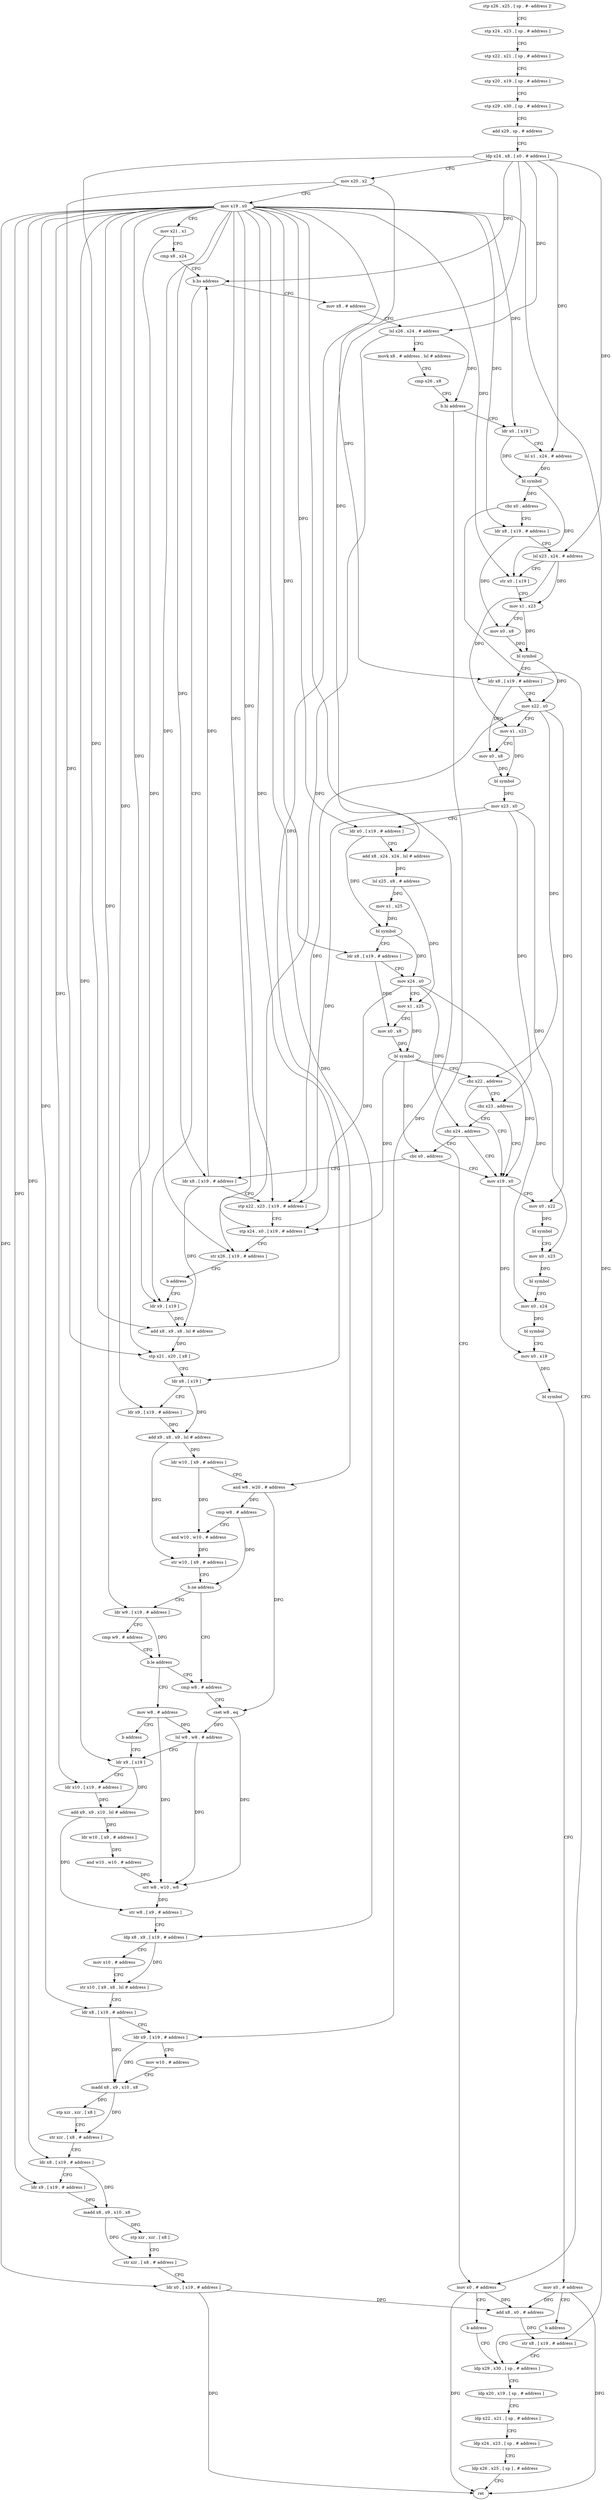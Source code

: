 digraph "func" {
"4351592" [label = "stp x26 , x25 , [ sp , #- address ]!" ]
"4351596" [label = "stp x24 , x23 , [ sp , # address ]" ]
"4351600" [label = "stp x22 , x21 , [ sp , # address ]" ]
"4351604" [label = "stp x20 , x19 , [ sp , # address ]" ]
"4351608" [label = "stp x29 , x30 , [ sp , # address ]" ]
"4351612" [label = "add x29 , sp , # address" ]
"4351616" [label = "ldp x24 , x8 , [ x0 , # address ]" ]
"4351620" [label = "mov x20 , x2" ]
"4351624" [label = "mov x19 , x0" ]
"4351628" [label = "mov x21 , x1" ]
"4351632" [label = "cmp x8 , x24" ]
"4351636" [label = "b.hs address" ]
"4351840" [label = "mov x8 , # address" ]
"4351640" [label = "ldr x9 , [ x19 ]" ]
"4351844" [label = "lsl x26 , x24 , # address" ]
"4351848" [label = "movk x8 , # address , lsl # address" ]
"4351852" [label = "cmp x26 , x8" ]
"4351856" [label = "b.hi address" ]
"4352000" [label = "mov x0 , # address" ]
"4351860" [label = "ldr x0 , [ x19 ]" ]
"4351644" [label = "add x8 , x9 , x8 , lsl # address" ]
"4351648" [label = "stp x21 , x20 , [ x8 ]" ]
"4351652" [label = "ldr x8 , [ x19 ]" ]
"4351656" [label = "ldr x9 , [ x19 , # address ]" ]
"4351660" [label = "add x9 , x8 , x9 , lsl # address" ]
"4351664" [label = "ldr w10 , [ x9 , # address ]" ]
"4351668" [label = "and w8 , w20 , # address" ]
"4351672" [label = "cmp w8 , # address" ]
"4351676" [label = "and w10 , w10 , # address" ]
"4351680" [label = "str w10 , [ x9 , # address ]" ]
"4351684" [label = "b.ne address" ]
"4351708" [label = "cmp w8 , # address" ]
"4351688" [label = "ldr w9 , [ x19 , # address ]" ]
"4352004" [label = "b address" ]
"4351816" [label = "ldp x29 , x30 , [ sp , # address ]" ]
"4351864" [label = "lsl x1 , x24 , # address" ]
"4351868" [label = "bl symbol" ]
"4351872" [label = "cbz x0 , address" ]
"4351876" [label = "ldr x8 , [ x19 , # address ]" ]
"4351712" [label = "cset w8 , eq" ]
"4351716" [label = "lsl w8 , w8 , # address" ]
"4351720" [label = "ldr x9 , [ x19 ]" ]
"4351692" [label = "cmp w9 , # address" ]
"4351696" [label = "b.le address" ]
"4351700" [label = "mov w8 , # address" ]
"4351820" [label = "ldp x20 , x19 , [ sp , # address ]" ]
"4351824" [label = "ldp x22 , x21 , [ sp , # address ]" ]
"4351828" [label = "ldp x24 , x23 , [ sp , # address ]" ]
"4351832" [label = "ldp x26 , x25 , [ sp ] , # address" ]
"4351836" [label = "ret" ]
"4351880" [label = "lsl x23 , x24 , # address" ]
"4351884" [label = "str x0 , [ x19 ]" ]
"4351888" [label = "mov x1 , x23" ]
"4351892" [label = "mov x0 , x8" ]
"4351896" [label = "bl symbol" ]
"4351900" [label = "ldr x8 , [ x19 , # address ]" ]
"4351904" [label = "mov x22 , x0" ]
"4351908" [label = "mov x1 , x23" ]
"4351912" [label = "mov x0 , x8" ]
"4351916" [label = "bl symbol" ]
"4351920" [label = "mov x23 , x0" ]
"4351924" [label = "ldr x0 , [ x19 , # address ]" ]
"4351928" [label = "add x8 , x24 , x24 , lsl # address" ]
"4351932" [label = "lsl x25 , x8 , # address" ]
"4351936" [label = "mov x1 , x25" ]
"4351940" [label = "bl symbol" ]
"4351944" [label = "ldr x8 , [ x19 , # address ]" ]
"4351948" [label = "mov x24 , x0" ]
"4351952" [label = "mov x1 , x25" ]
"4351956" [label = "mov x0 , x8" ]
"4351960" [label = "bl symbol" ]
"4351964" [label = "cbz x22 , address" ]
"4352008" [label = "mov x19 , x0" ]
"4351968" [label = "cbz x23 , address" ]
"4351704" [label = "b address" ]
"4352012" [label = "mov x0 , x22" ]
"4352016" [label = "bl symbol" ]
"4352020" [label = "mov x0 , x23" ]
"4352024" [label = "bl symbol" ]
"4352028" [label = "mov x0 , x24" ]
"4352032" [label = "bl symbol" ]
"4352036" [label = "mov x0 , x19" ]
"4352040" [label = "bl symbol" ]
"4352044" [label = "mov x0 , # address" ]
"4352048" [label = "b address" ]
"4351972" [label = "cbz x24 , address" ]
"4351724" [label = "ldr x10 , [ x19 , # address ]" ]
"4351728" [label = "add x9 , x9 , x10 , lsl # address" ]
"4351732" [label = "ldr w10 , [ x9 , # address ]" ]
"4351736" [label = "and w10 , w10 , # address" ]
"4351740" [label = "orr w8 , w10 , w8" ]
"4351744" [label = "str w8 , [ x9 , # address ]" ]
"4351748" [label = "ldp x8 , x9 , [ x19 , # address ]" ]
"4351752" [label = "mov x10 , # address" ]
"4351756" [label = "str x10 , [ x9 , x8 , lsl # address ]" ]
"4351760" [label = "ldr x8 , [ x19 , # address ]" ]
"4351764" [label = "ldr x9 , [ x19 , # address ]" ]
"4351768" [label = "mov w10 , # address" ]
"4351772" [label = "madd x8 , x9 , x10 , x8" ]
"4351776" [label = "stp xzr , xzr , [ x8 ]" ]
"4351780" [label = "str xzr , [ x8 , # address ]" ]
"4351784" [label = "ldr x8 , [ x19 , # address ]" ]
"4351788" [label = "ldr x9 , [ x19 , # address ]" ]
"4351792" [label = "madd x8 , x9 , x10 , x8" ]
"4351796" [label = "stp xzr , xzr , [ x8 ]" ]
"4351800" [label = "str xzr , [ x8 , # address ]" ]
"4351804" [label = "ldr x0 , [ x19 , # address ]" ]
"4351808" [label = "add x8 , x0 , # address" ]
"4351812" [label = "str x8 , [ x19 , # address ]" ]
"4351976" [label = "cbz x0 , address" ]
"4351980" [label = "ldr x8 , [ x19 , # address ]" ]
"4351984" [label = "stp x22 , x23 , [ x19 , # address ]" ]
"4351988" [label = "stp x24 , x0 , [ x19 , # address ]" ]
"4351992" [label = "str x26 , [ x19 , # address ]" ]
"4351996" [label = "b address" ]
"4351592" -> "4351596" [ label = "CFG" ]
"4351596" -> "4351600" [ label = "CFG" ]
"4351600" -> "4351604" [ label = "CFG" ]
"4351604" -> "4351608" [ label = "CFG" ]
"4351608" -> "4351612" [ label = "CFG" ]
"4351612" -> "4351616" [ label = "CFG" ]
"4351616" -> "4351620" [ label = "CFG" ]
"4351616" -> "4351636" [ label = "DFG" ]
"4351616" -> "4351844" [ label = "DFG" ]
"4351616" -> "4351864" [ label = "DFG" ]
"4351616" -> "4351880" [ label = "DFG" ]
"4351616" -> "4351928" [ label = "DFG" ]
"4351616" -> "4351644" [ label = "DFG" ]
"4351620" -> "4351624" [ label = "CFG" ]
"4351620" -> "4351648" [ label = "DFG" ]
"4351620" -> "4351668" [ label = "DFG" ]
"4351624" -> "4351628" [ label = "CFG" ]
"4351624" -> "4351640" [ label = "DFG" ]
"4351624" -> "4351652" [ label = "DFG" ]
"4351624" -> "4351656" [ label = "DFG" ]
"4351624" -> "4351860" [ label = "DFG" ]
"4351624" -> "4351688" [ label = "DFG" ]
"4351624" -> "4351876" [ label = "DFG" ]
"4351624" -> "4351884" [ label = "DFG" ]
"4351624" -> "4351900" [ label = "DFG" ]
"4351624" -> "4351924" [ label = "DFG" ]
"4351624" -> "4351944" [ label = "DFG" ]
"4351624" -> "4351720" [ label = "DFG" ]
"4351624" -> "4351724" [ label = "DFG" ]
"4351624" -> "4351748" [ label = "DFG" ]
"4351624" -> "4351760" [ label = "DFG" ]
"4351624" -> "4351764" [ label = "DFG" ]
"4351624" -> "4351784" [ label = "DFG" ]
"4351624" -> "4351788" [ label = "DFG" ]
"4351624" -> "4351804" [ label = "DFG" ]
"4351624" -> "4351812" [ label = "DFG" ]
"4351624" -> "4351980" [ label = "DFG" ]
"4351624" -> "4351984" [ label = "DFG" ]
"4351624" -> "4351988" [ label = "DFG" ]
"4351624" -> "4351992" [ label = "DFG" ]
"4351628" -> "4351632" [ label = "CFG" ]
"4351628" -> "4351648" [ label = "DFG" ]
"4351632" -> "4351636" [ label = "CFG" ]
"4351636" -> "4351840" [ label = "CFG" ]
"4351636" -> "4351640" [ label = "CFG" ]
"4351840" -> "4351844" [ label = "CFG" ]
"4351640" -> "4351644" [ label = "DFG" ]
"4351844" -> "4351848" [ label = "CFG" ]
"4351844" -> "4351856" [ label = "DFG" ]
"4351844" -> "4351992" [ label = "DFG" ]
"4351848" -> "4351852" [ label = "CFG" ]
"4351852" -> "4351856" [ label = "CFG" ]
"4351856" -> "4352000" [ label = "CFG" ]
"4351856" -> "4351860" [ label = "CFG" ]
"4352000" -> "4352004" [ label = "CFG" ]
"4352000" -> "4351836" [ label = "DFG" ]
"4352000" -> "4351808" [ label = "DFG" ]
"4351860" -> "4351864" [ label = "CFG" ]
"4351860" -> "4351868" [ label = "DFG" ]
"4351644" -> "4351648" [ label = "DFG" ]
"4351648" -> "4351652" [ label = "CFG" ]
"4351652" -> "4351656" [ label = "CFG" ]
"4351652" -> "4351660" [ label = "DFG" ]
"4351656" -> "4351660" [ label = "DFG" ]
"4351660" -> "4351664" [ label = "DFG" ]
"4351660" -> "4351680" [ label = "DFG" ]
"4351664" -> "4351668" [ label = "CFG" ]
"4351664" -> "4351676" [ label = "DFG" ]
"4351668" -> "4351672" [ label = "DFG" ]
"4351668" -> "4351712" [ label = "DFG" ]
"4351672" -> "4351676" [ label = "CFG" ]
"4351672" -> "4351684" [ label = "DFG" ]
"4351676" -> "4351680" [ label = "DFG" ]
"4351680" -> "4351684" [ label = "CFG" ]
"4351684" -> "4351708" [ label = "CFG" ]
"4351684" -> "4351688" [ label = "CFG" ]
"4351708" -> "4351712" [ label = "CFG" ]
"4351688" -> "4351692" [ label = "CFG" ]
"4351688" -> "4351696" [ label = "DFG" ]
"4352004" -> "4351816" [ label = "CFG" ]
"4351816" -> "4351820" [ label = "CFG" ]
"4351864" -> "4351868" [ label = "DFG" ]
"4351868" -> "4351872" [ label = "DFG" ]
"4351868" -> "4351884" [ label = "DFG" ]
"4351872" -> "4352000" [ label = "CFG" ]
"4351872" -> "4351876" [ label = "CFG" ]
"4351876" -> "4351880" [ label = "CFG" ]
"4351876" -> "4351892" [ label = "DFG" ]
"4351712" -> "4351716" [ label = "DFG" ]
"4351712" -> "4351740" [ label = "DFG" ]
"4351716" -> "4351720" [ label = "CFG" ]
"4351716" -> "4351740" [ label = "DFG" ]
"4351720" -> "4351724" [ label = "CFG" ]
"4351720" -> "4351728" [ label = "DFG" ]
"4351692" -> "4351696" [ label = "CFG" ]
"4351696" -> "4351708" [ label = "CFG" ]
"4351696" -> "4351700" [ label = "CFG" ]
"4351700" -> "4351704" [ label = "CFG" ]
"4351700" -> "4351716" [ label = "DFG" ]
"4351700" -> "4351740" [ label = "DFG" ]
"4351820" -> "4351824" [ label = "CFG" ]
"4351824" -> "4351828" [ label = "CFG" ]
"4351828" -> "4351832" [ label = "CFG" ]
"4351832" -> "4351836" [ label = "CFG" ]
"4351880" -> "4351884" [ label = "CFG" ]
"4351880" -> "4351888" [ label = "DFG" ]
"4351880" -> "4351908" [ label = "DFG" ]
"4351884" -> "4351888" [ label = "CFG" ]
"4351888" -> "4351892" [ label = "CFG" ]
"4351888" -> "4351896" [ label = "DFG" ]
"4351892" -> "4351896" [ label = "DFG" ]
"4351896" -> "4351900" [ label = "CFG" ]
"4351896" -> "4351904" [ label = "DFG" ]
"4351900" -> "4351904" [ label = "CFG" ]
"4351900" -> "4351912" [ label = "DFG" ]
"4351904" -> "4351908" [ label = "CFG" ]
"4351904" -> "4351964" [ label = "DFG" ]
"4351904" -> "4352012" [ label = "DFG" ]
"4351904" -> "4351984" [ label = "DFG" ]
"4351908" -> "4351912" [ label = "CFG" ]
"4351908" -> "4351916" [ label = "DFG" ]
"4351912" -> "4351916" [ label = "DFG" ]
"4351916" -> "4351920" [ label = "DFG" ]
"4351920" -> "4351924" [ label = "CFG" ]
"4351920" -> "4352020" [ label = "DFG" ]
"4351920" -> "4351968" [ label = "DFG" ]
"4351920" -> "4351984" [ label = "DFG" ]
"4351924" -> "4351928" [ label = "CFG" ]
"4351924" -> "4351940" [ label = "DFG" ]
"4351928" -> "4351932" [ label = "DFG" ]
"4351932" -> "4351936" [ label = "DFG" ]
"4351932" -> "4351952" [ label = "DFG" ]
"4351936" -> "4351940" [ label = "DFG" ]
"4351940" -> "4351944" [ label = "CFG" ]
"4351940" -> "4351948" [ label = "DFG" ]
"4351944" -> "4351948" [ label = "CFG" ]
"4351944" -> "4351956" [ label = "DFG" ]
"4351948" -> "4351952" [ label = "CFG" ]
"4351948" -> "4352028" [ label = "DFG" ]
"4351948" -> "4351972" [ label = "DFG" ]
"4351948" -> "4351988" [ label = "DFG" ]
"4351952" -> "4351956" [ label = "CFG" ]
"4351952" -> "4351960" [ label = "DFG" ]
"4351956" -> "4351960" [ label = "DFG" ]
"4351960" -> "4351964" [ label = "CFG" ]
"4351960" -> "4352008" [ label = "DFG" ]
"4351960" -> "4351976" [ label = "DFG" ]
"4351960" -> "4351988" [ label = "DFG" ]
"4351964" -> "4352008" [ label = "CFG" ]
"4351964" -> "4351968" [ label = "CFG" ]
"4352008" -> "4352012" [ label = "CFG" ]
"4352008" -> "4352036" [ label = "DFG" ]
"4351968" -> "4352008" [ label = "CFG" ]
"4351968" -> "4351972" [ label = "CFG" ]
"4351704" -> "4351720" [ label = "CFG" ]
"4352012" -> "4352016" [ label = "DFG" ]
"4352016" -> "4352020" [ label = "CFG" ]
"4352020" -> "4352024" [ label = "DFG" ]
"4352024" -> "4352028" [ label = "CFG" ]
"4352028" -> "4352032" [ label = "DFG" ]
"4352032" -> "4352036" [ label = "CFG" ]
"4352036" -> "4352040" [ label = "DFG" ]
"4352040" -> "4352044" [ label = "CFG" ]
"4352044" -> "4352048" [ label = "CFG" ]
"4352044" -> "4351836" [ label = "DFG" ]
"4352044" -> "4351808" [ label = "DFG" ]
"4352048" -> "4351816" [ label = "CFG" ]
"4351972" -> "4352008" [ label = "CFG" ]
"4351972" -> "4351976" [ label = "CFG" ]
"4351724" -> "4351728" [ label = "DFG" ]
"4351728" -> "4351732" [ label = "DFG" ]
"4351728" -> "4351744" [ label = "DFG" ]
"4351732" -> "4351736" [ label = "DFG" ]
"4351736" -> "4351740" [ label = "DFG" ]
"4351740" -> "4351744" [ label = "DFG" ]
"4351744" -> "4351748" [ label = "CFG" ]
"4351748" -> "4351752" [ label = "CFG" ]
"4351748" -> "4351756" [ label = "DFG" ]
"4351752" -> "4351756" [ label = "CFG" ]
"4351756" -> "4351760" [ label = "CFG" ]
"4351760" -> "4351764" [ label = "CFG" ]
"4351760" -> "4351772" [ label = "DFG" ]
"4351764" -> "4351768" [ label = "CFG" ]
"4351764" -> "4351772" [ label = "DFG" ]
"4351768" -> "4351772" [ label = "CFG" ]
"4351772" -> "4351776" [ label = "DFG" ]
"4351772" -> "4351780" [ label = "DFG" ]
"4351776" -> "4351780" [ label = "CFG" ]
"4351780" -> "4351784" [ label = "CFG" ]
"4351784" -> "4351788" [ label = "CFG" ]
"4351784" -> "4351792" [ label = "DFG" ]
"4351788" -> "4351792" [ label = "DFG" ]
"4351792" -> "4351796" [ label = "DFG" ]
"4351792" -> "4351800" [ label = "DFG" ]
"4351796" -> "4351800" [ label = "CFG" ]
"4351800" -> "4351804" [ label = "CFG" ]
"4351804" -> "4351808" [ label = "DFG" ]
"4351804" -> "4351836" [ label = "DFG" ]
"4351808" -> "4351812" [ label = "DFG" ]
"4351812" -> "4351816" [ label = "CFG" ]
"4351976" -> "4352008" [ label = "CFG" ]
"4351976" -> "4351980" [ label = "CFG" ]
"4351980" -> "4351984" [ label = "CFG" ]
"4351980" -> "4351644" [ label = "DFG" ]
"4351980" -> "4351636" [ label = "DFG" ]
"4351984" -> "4351988" [ label = "CFG" ]
"4351988" -> "4351992" [ label = "CFG" ]
"4351992" -> "4351996" [ label = "CFG" ]
"4351996" -> "4351640" [ label = "CFG" ]
}
